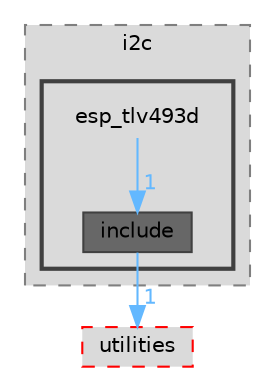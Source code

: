 digraph "components/peripherals/i2c/esp_tlv493d"
{
 // LATEX_PDF_SIZE
  bgcolor="transparent";
  edge [fontname=Helvetica,fontsize=10,labelfontname=Helvetica,labelfontsize=10];
  node [fontname=Helvetica,fontsize=10,shape=box,height=0.2,width=0.4];
  compound=true
  subgraph clusterdir_7c937227b2c8e4f6d79d54c2e9a7ab6d {
    graph [ bgcolor="#dadada", pencolor="grey50", label="i2c", fontname=Helvetica,fontsize=10 style="filled,dashed", URL="dir_7c937227b2c8e4f6d79d54c2e9a7ab6d.html",tooltip=""]
  subgraph clusterdir_ef51e198708ef06c8d5564d907f50927 {
    graph [ bgcolor="#dadada", pencolor="grey25", label="", fontname=Helvetica,fontsize=10 style="filled,bold", URL="dir_ef51e198708ef06c8d5564d907f50927.html",tooltip=""]
    dir_ef51e198708ef06c8d5564d907f50927 [shape=plaintext, label="esp_tlv493d"];
  dir_c086bfe6917ad190fcecb713c4a1205e [label="include", fillcolor="#676767", color="grey25", style="filled", URL="dir_c086bfe6917ad190fcecb713c4a1205e.html",tooltip=""];
  }
  }
  dir_59ed5374a4f6b52e0256717e78b786a3 [label="utilities", fillcolor="#dadada", color="red", style="filled,dashed", URL="dir_59ed5374a4f6b52e0256717e78b786a3.html",tooltip=""];
  dir_ef51e198708ef06c8d5564d907f50927->dir_c086bfe6917ad190fcecb713c4a1205e [headlabel="1", labeldistance=1.5 headhref="dir_000034_000064.html" href="dir_000034_000064.html" color="steelblue1" fontcolor="steelblue1"];
  dir_c086bfe6917ad190fcecb713c4a1205e->dir_59ed5374a4f6b52e0256717e78b786a3 [headlabel="1", labeldistance=1.5 headhref="dir_000064_000086.html" href="dir_000064_000086.html" color="steelblue1" fontcolor="steelblue1"];
}
